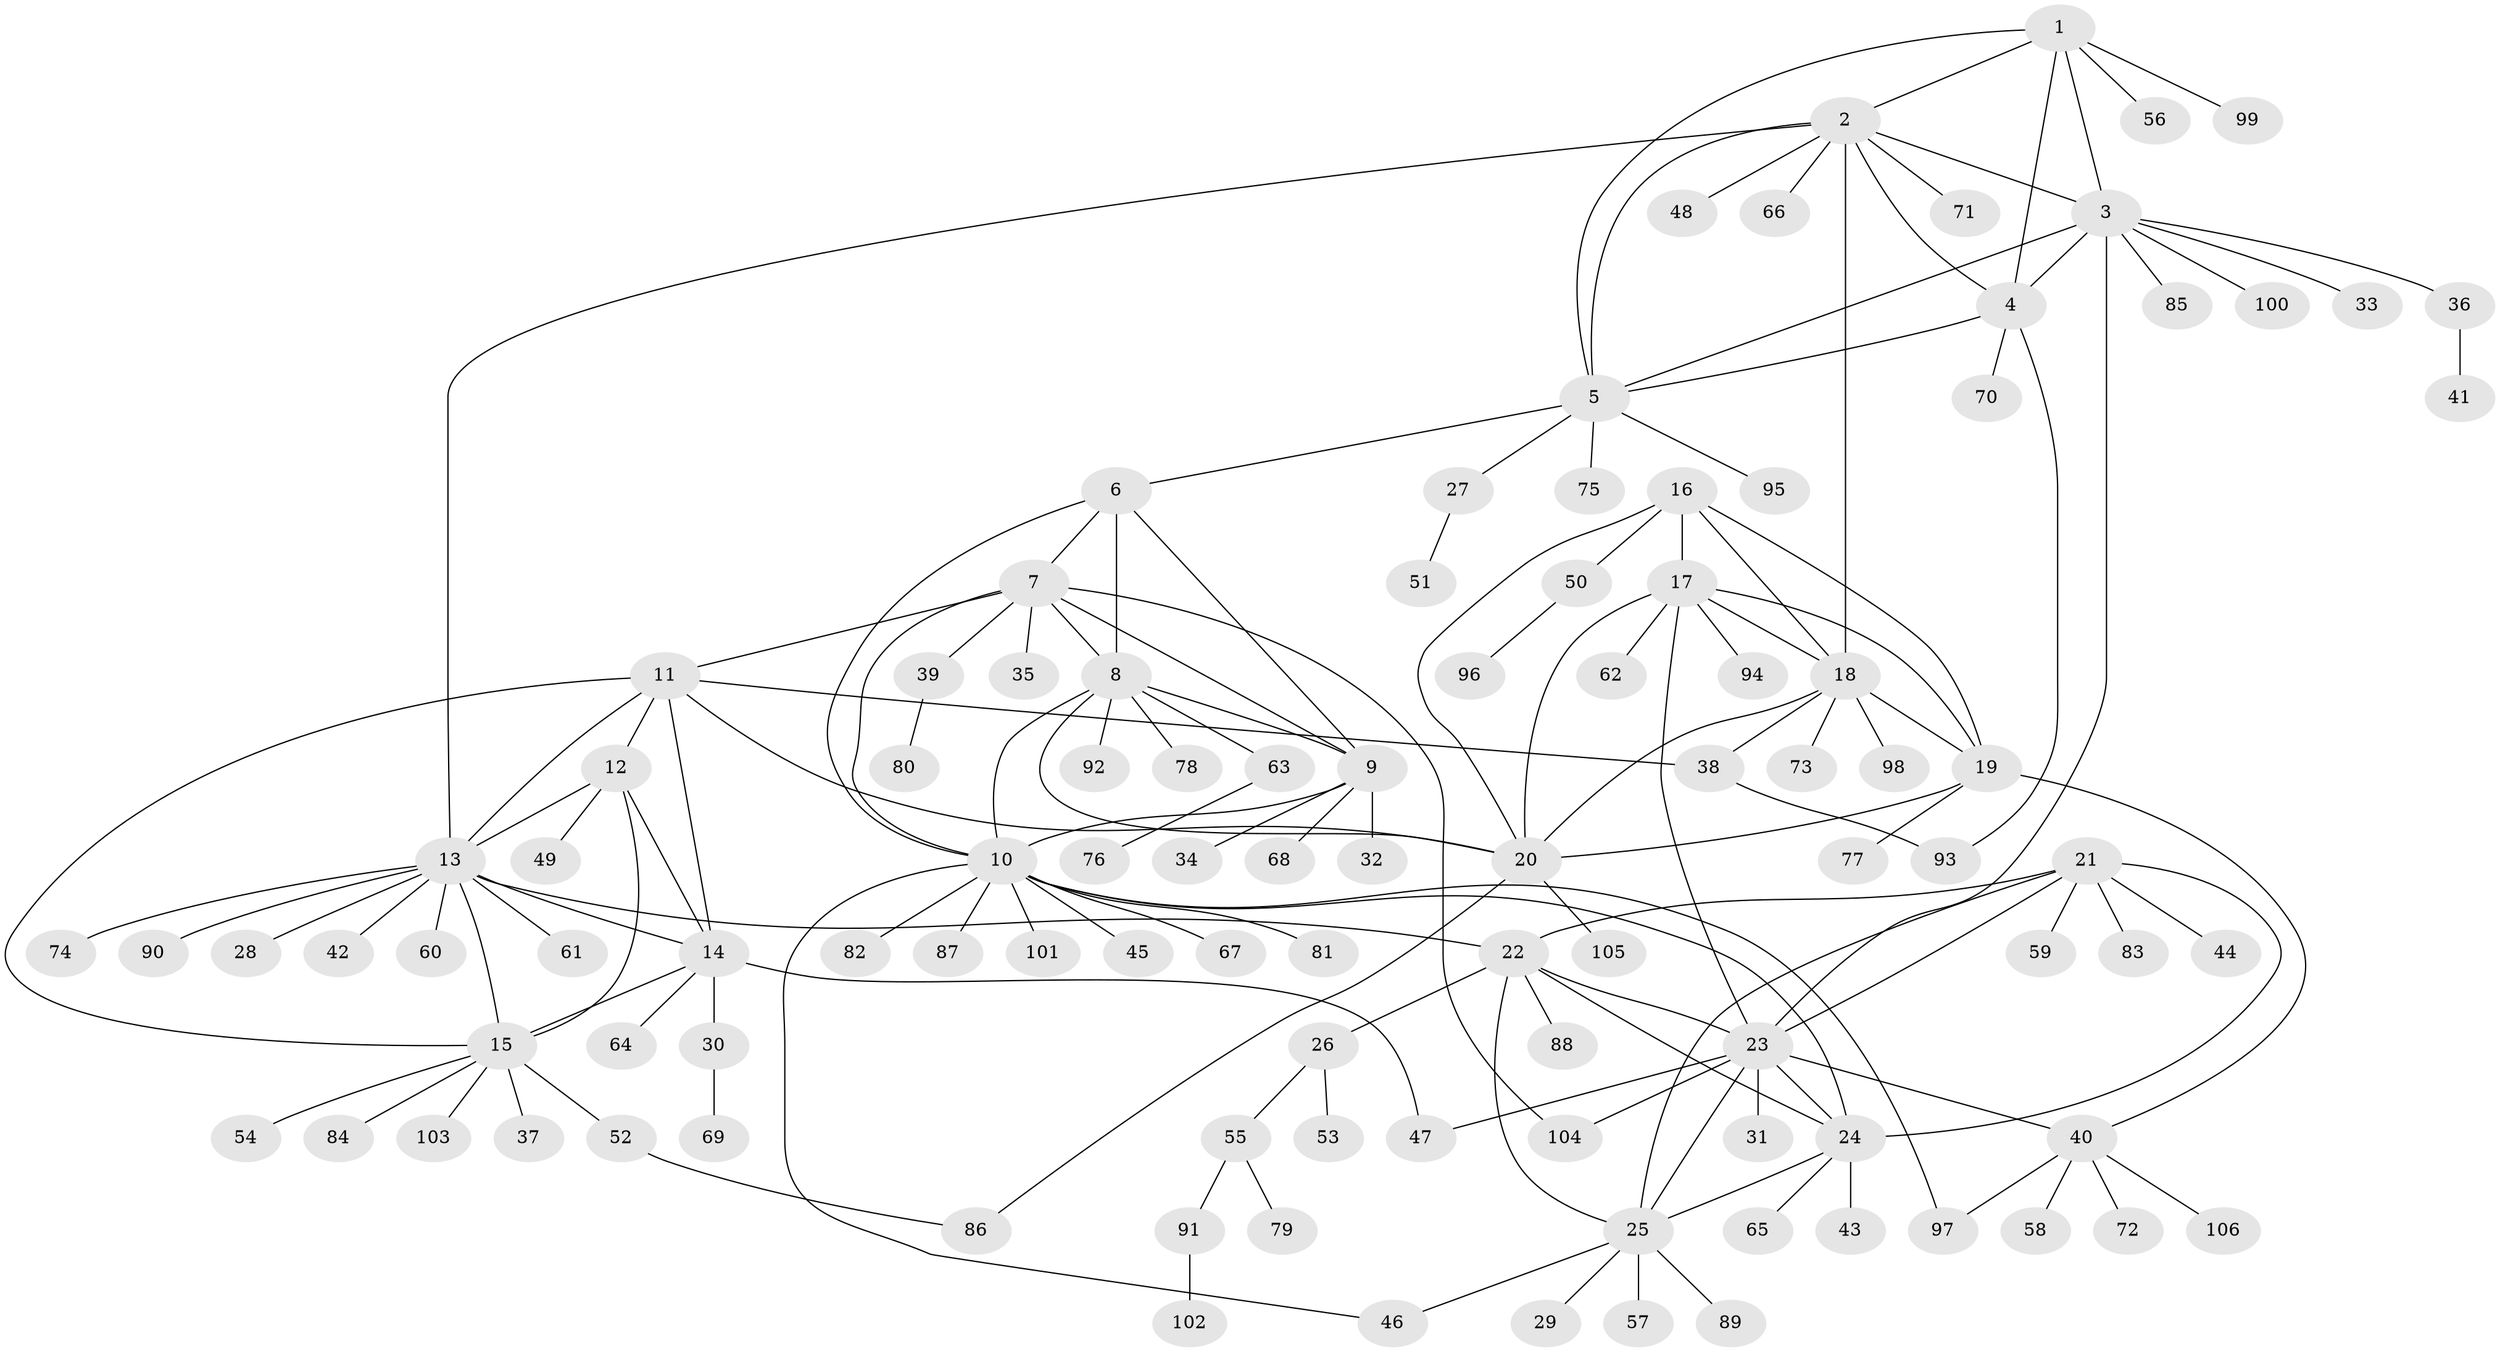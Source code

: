 // coarse degree distribution, {3: 0.03225806451612903, 4: 0.0967741935483871, 1: 0.7096774193548387, 5: 0.06451612903225806, 14: 0.03225806451612903, 7: 0.03225806451612903, 6: 0.03225806451612903}
// Generated by graph-tools (version 1.1) at 2025/57/03/04/25 21:57:40]
// undirected, 106 vertices, 149 edges
graph export_dot {
graph [start="1"]
  node [color=gray90,style=filled];
  1;
  2;
  3;
  4;
  5;
  6;
  7;
  8;
  9;
  10;
  11;
  12;
  13;
  14;
  15;
  16;
  17;
  18;
  19;
  20;
  21;
  22;
  23;
  24;
  25;
  26;
  27;
  28;
  29;
  30;
  31;
  32;
  33;
  34;
  35;
  36;
  37;
  38;
  39;
  40;
  41;
  42;
  43;
  44;
  45;
  46;
  47;
  48;
  49;
  50;
  51;
  52;
  53;
  54;
  55;
  56;
  57;
  58;
  59;
  60;
  61;
  62;
  63;
  64;
  65;
  66;
  67;
  68;
  69;
  70;
  71;
  72;
  73;
  74;
  75;
  76;
  77;
  78;
  79;
  80;
  81;
  82;
  83;
  84;
  85;
  86;
  87;
  88;
  89;
  90;
  91;
  92;
  93;
  94;
  95;
  96;
  97;
  98;
  99;
  100;
  101;
  102;
  103;
  104;
  105;
  106;
  1 -- 2;
  1 -- 3;
  1 -- 4;
  1 -- 5;
  1 -- 56;
  1 -- 99;
  2 -- 3;
  2 -- 4;
  2 -- 5;
  2 -- 13;
  2 -- 18;
  2 -- 48;
  2 -- 66;
  2 -- 71;
  3 -- 4;
  3 -- 5;
  3 -- 23;
  3 -- 33;
  3 -- 36;
  3 -- 85;
  3 -- 100;
  4 -- 5;
  4 -- 70;
  4 -- 93;
  5 -- 6;
  5 -- 27;
  5 -- 75;
  5 -- 95;
  6 -- 7;
  6 -- 8;
  6 -- 9;
  6 -- 10;
  7 -- 8;
  7 -- 9;
  7 -- 10;
  7 -- 11;
  7 -- 35;
  7 -- 39;
  7 -- 104;
  8 -- 9;
  8 -- 10;
  8 -- 20;
  8 -- 63;
  8 -- 78;
  8 -- 92;
  9 -- 10;
  9 -- 32;
  9 -- 34;
  9 -- 68;
  10 -- 24;
  10 -- 45;
  10 -- 46;
  10 -- 67;
  10 -- 81;
  10 -- 82;
  10 -- 87;
  10 -- 97;
  10 -- 101;
  11 -- 12;
  11 -- 13;
  11 -- 14;
  11 -- 15;
  11 -- 20;
  11 -- 38;
  12 -- 13;
  12 -- 14;
  12 -- 15;
  12 -- 49;
  13 -- 14;
  13 -- 15;
  13 -- 22;
  13 -- 28;
  13 -- 42;
  13 -- 60;
  13 -- 61;
  13 -- 74;
  13 -- 90;
  14 -- 15;
  14 -- 30;
  14 -- 47;
  14 -- 64;
  15 -- 37;
  15 -- 52;
  15 -- 54;
  15 -- 84;
  15 -- 103;
  16 -- 17;
  16 -- 18;
  16 -- 19;
  16 -- 20;
  16 -- 50;
  17 -- 18;
  17 -- 19;
  17 -- 20;
  17 -- 23;
  17 -- 62;
  17 -- 94;
  18 -- 19;
  18 -- 20;
  18 -- 38;
  18 -- 73;
  18 -- 98;
  19 -- 20;
  19 -- 40;
  19 -- 77;
  20 -- 86;
  20 -- 105;
  21 -- 22;
  21 -- 23;
  21 -- 24;
  21 -- 25;
  21 -- 44;
  21 -- 59;
  21 -- 83;
  22 -- 23;
  22 -- 24;
  22 -- 25;
  22 -- 26;
  22 -- 88;
  23 -- 24;
  23 -- 25;
  23 -- 31;
  23 -- 40;
  23 -- 47;
  23 -- 104;
  24 -- 25;
  24 -- 43;
  24 -- 65;
  25 -- 29;
  25 -- 46;
  25 -- 57;
  25 -- 89;
  26 -- 53;
  26 -- 55;
  27 -- 51;
  30 -- 69;
  36 -- 41;
  38 -- 93;
  39 -- 80;
  40 -- 58;
  40 -- 72;
  40 -- 97;
  40 -- 106;
  50 -- 96;
  52 -- 86;
  55 -- 79;
  55 -- 91;
  63 -- 76;
  91 -- 102;
}
